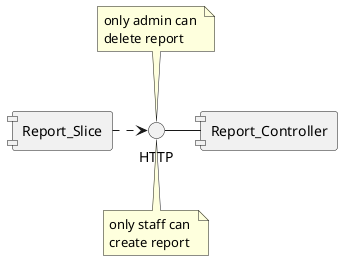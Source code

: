 @startuml

skinparam componentStyle uml1

interface HTTP

[Report_Controller] -left- HTTP

[Report_Slice] .right.> HTTP

note top of HTTP
    only admin can 
    delete report
end note

note bottom of HTTP
    only staff can 
    create report
end note


@enduml
